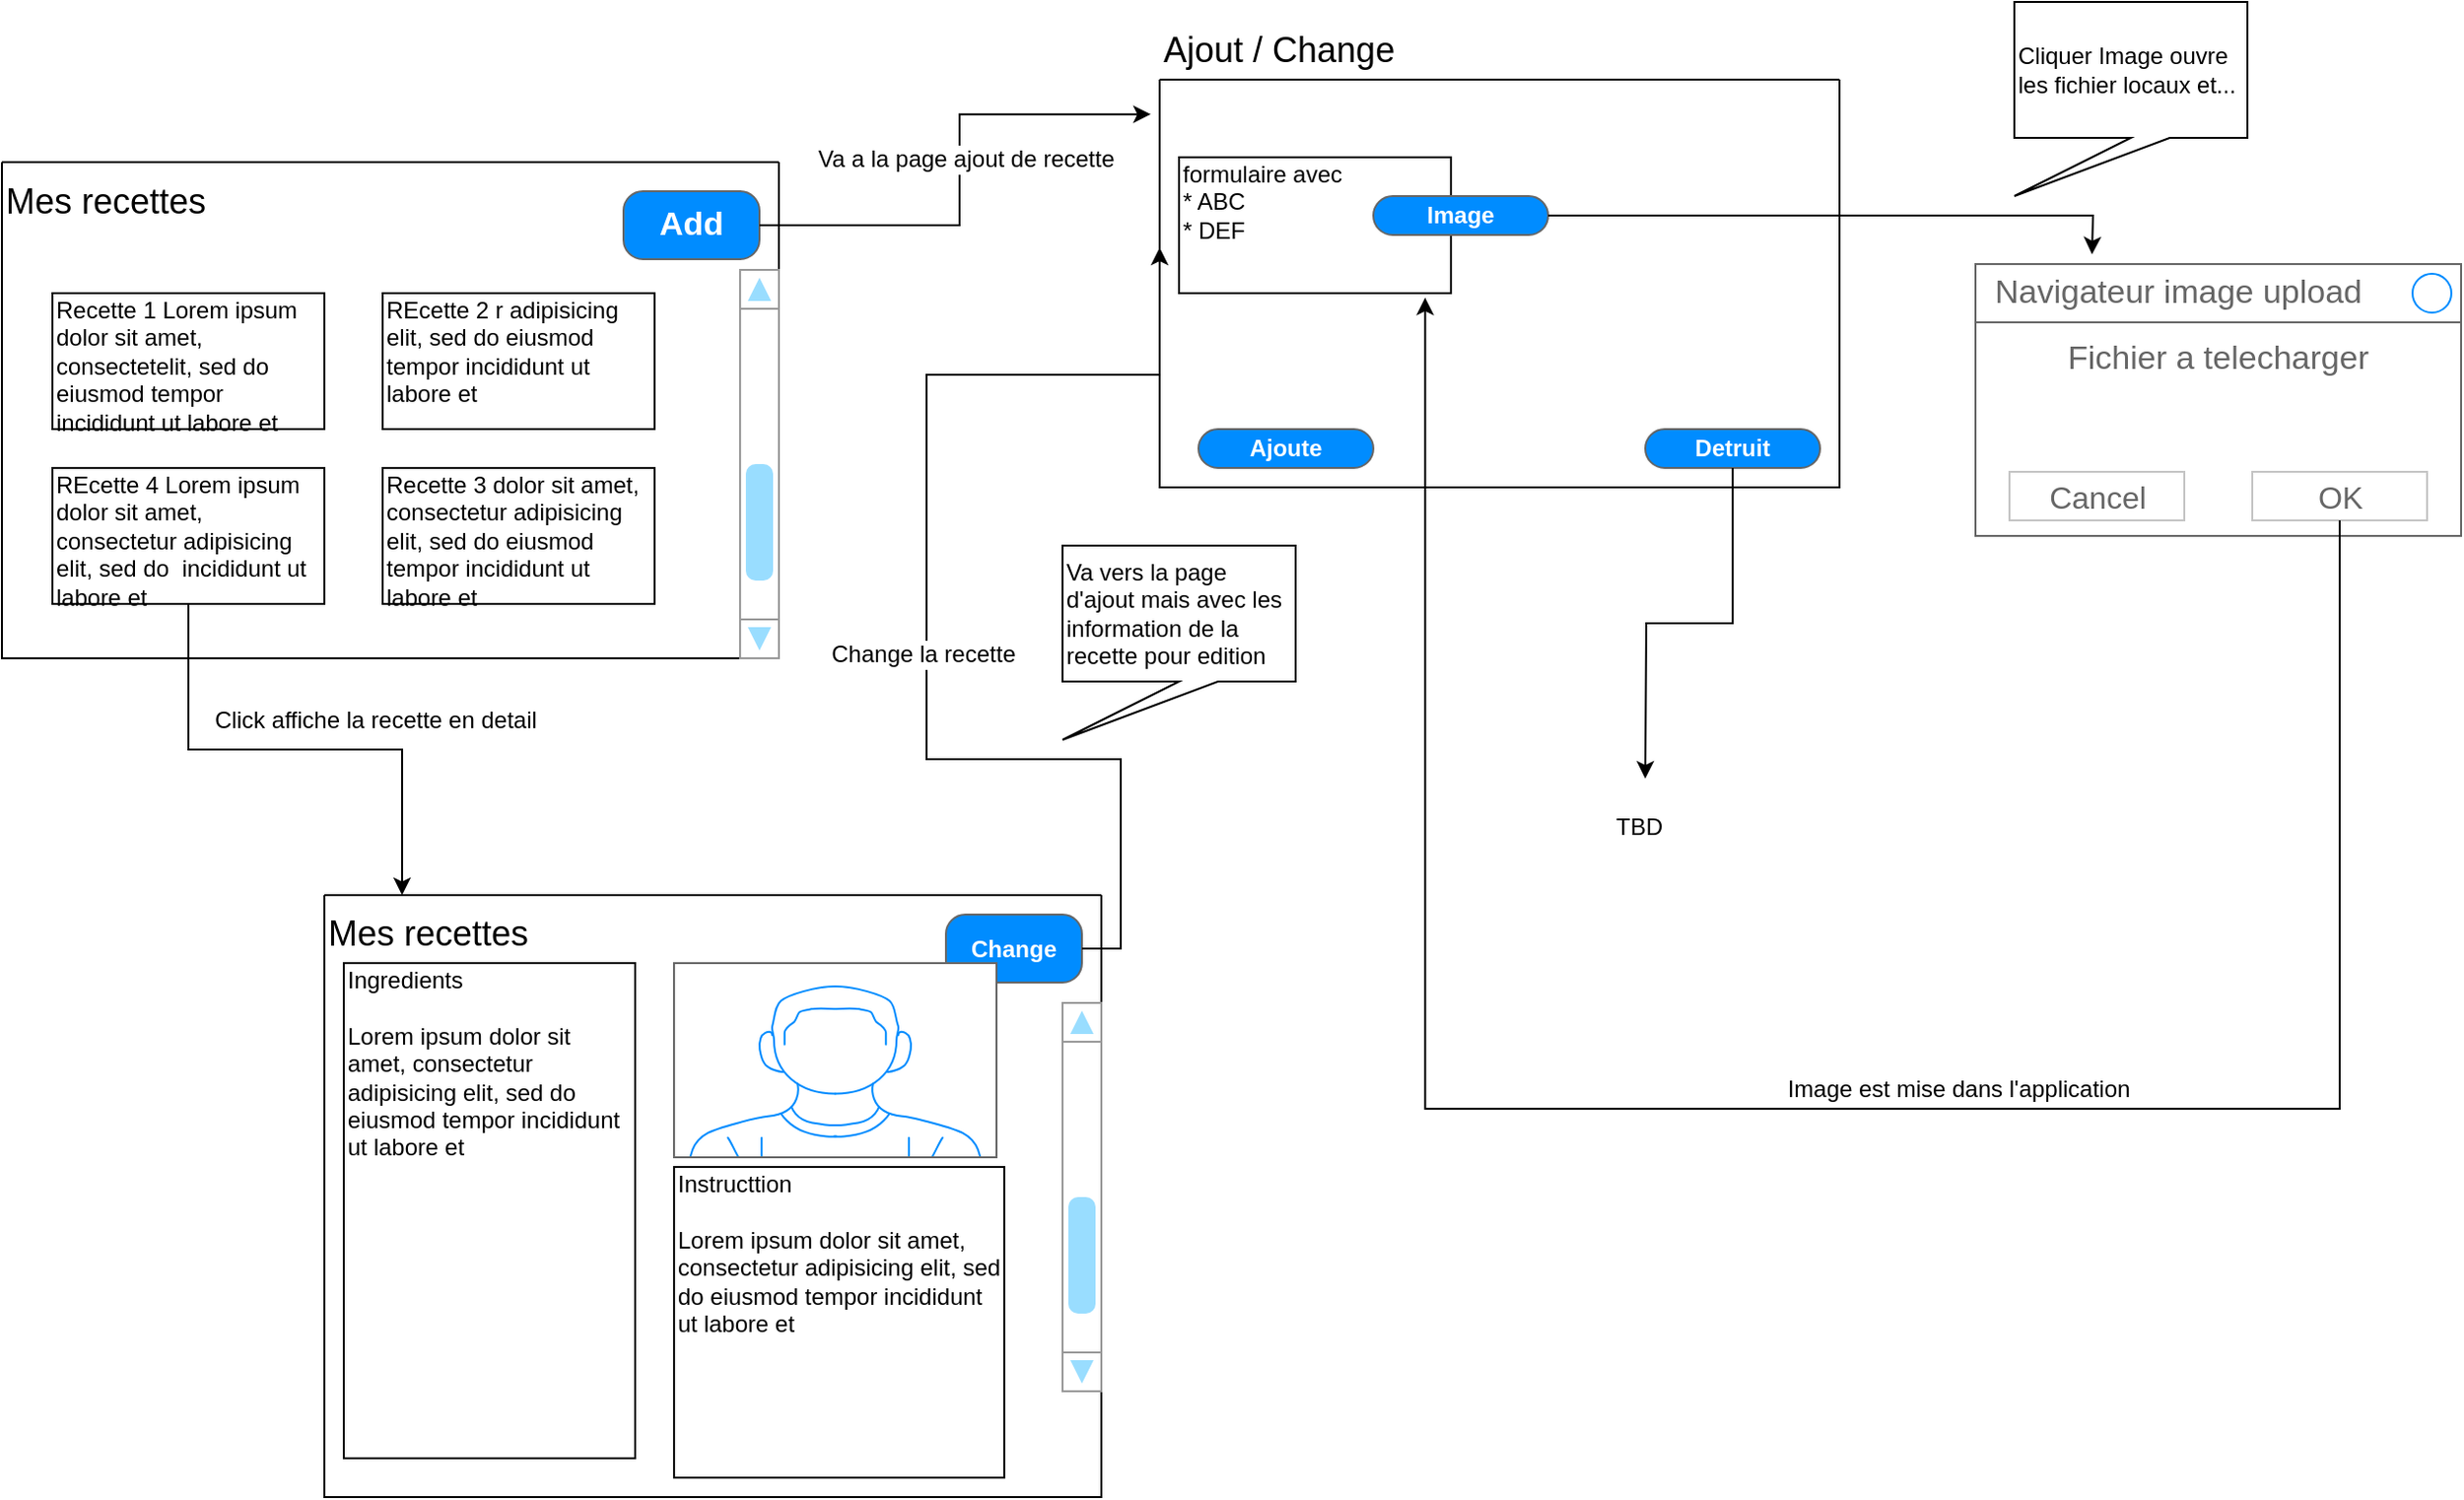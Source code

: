 <mxfile version="15.5.9" type="device"><diagram id="piDafpqhtRUU5qUU-vj8" name="Page-1"><mxGraphModel dx="1612" dy="894" grid="1" gridSize="10" guides="1" tooltips="1" connect="1" arrows="1" fold="1" page="1" pageScale="1" pageWidth="827" pageHeight="1169" math="0" shadow="0"><root><mxCell id="0"/><mxCell id="1" parent="0"/><mxCell id="1sBf1j7WU4CmRLroaIKm-1" value="" style="swimlane;startSize=0;" vertex="1" parent="1"><mxGeometry x="14" y="392.5" width="400" height="255.5" as="geometry"/></mxCell><mxCell id="1sBf1j7WU4CmRLroaIKm-3" value="Mes recettes" style="text;html=1;strokeColor=none;fillColor=none;align=left;verticalAlign=middle;whiteSpace=wrap;rounded=0;fontSize=18;" vertex="1" parent="1sBf1j7WU4CmRLroaIKm-1"><mxGeometry y="5" width="120" height="30" as="geometry"/></mxCell><mxCell id="1sBf1j7WU4CmRLroaIKm-5" value="Add" style="strokeWidth=1;shadow=0;dashed=0;align=center;html=1;shape=mxgraph.mockup.buttons.button;strokeColor=#666666;fontColor=#ffffff;mainText=;buttonStyle=round;fontSize=17;fontStyle=1;fillColor=#008cff;whiteSpace=wrap;" vertex="1" parent="1sBf1j7WU4CmRLroaIKm-1"><mxGeometry x="320" y="15" width="70" height="35" as="geometry"/></mxCell><mxCell id="1sBf1j7WU4CmRLroaIKm-8" value="Recette 1 Lorem ipsum dolor sit amet, consectetelit, sed do eiusmod tempor incididunt ut labore et&amp;nbsp;" style="text;spacingTop=-5;whiteSpace=wrap;html=1;align=left;fontSize=12;fontFamily=Helvetica;fillColor=none;strokeColor=default;" vertex="1" parent="1sBf1j7WU4CmRLroaIKm-1"><mxGeometry x="26" y="67.5" width="140" height="70" as="geometry"/></mxCell><mxCell id="1sBf1j7WU4CmRLroaIKm-7" value="REcette 2 r adipisicing elit, sed do eiusmod tempor incididunt ut labore et&amp;nbsp;" style="text;spacingTop=-5;whiteSpace=wrap;html=1;align=left;fontSize=12;fontFamily=Helvetica;fillColor=none;strokeColor=default;" vertex="1" parent="1sBf1j7WU4CmRLroaIKm-1"><mxGeometry x="196" y="67.5" width="140" height="70" as="geometry"/></mxCell><mxCell id="1sBf1j7WU4CmRLroaIKm-9" value="REcette 4 Lorem ipsum dolor sit amet, consectetur adipisicing elit, sed do&amp;nbsp; incididunt ut labore et&amp;nbsp;" style="text;spacingTop=-5;whiteSpace=wrap;html=1;align=left;fontSize=12;fontFamily=Helvetica;fillColor=none;strokeColor=default;" vertex="1" parent="1sBf1j7WU4CmRLroaIKm-1"><mxGeometry x="26" y="157.5" width="140" height="70" as="geometry"/></mxCell><mxCell id="1sBf1j7WU4CmRLroaIKm-10" value="Recette 3 dolor sit amet, consectetur adipisicing elit, sed do eiusmod tempor incididunt ut labore et&amp;nbsp;" style="text;spacingTop=-5;whiteSpace=wrap;html=1;align=left;fontSize=12;fontFamily=Helvetica;fillColor=none;strokeColor=default;" vertex="1" parent="1sBf1j7WU4CmRLroaIKm-1"><mxGeometry x="196" y="157.5" width="140" height="70" as="geometry"/></mxCell><mxCell id="1sBf1j7WU4CmRLroaIKm-11" value="" style="verticalLabelPosition=bottom;shadow=0;dashed=0;align=center;html=1;verticalAlign=top;strokeWidth=1;shape=mxgraph.mockup.navigation.scrollBar;strokeColor=#999999;barPos=20;fillColor2=#99ddff;strokeColor2=none;direction=north;" vertex="1" parent="1sBf1j7WU4CmRLroaIKm-1"><mxGeometry x="380" y="55.5" width="20" height="200" as="geometry"/></mxCell><mxCell id="1sBf1j7WU4CmRLroaIKm-2" value="" style="swimlane;startSize=0;" vertex="1" parent="1"><mxGeometry x="610" y="350" width="350" height="210" as="geometry"/></mxCell><mxCell id="1sBf1j7WU4CmRLroaIKm-12" value="Ajoute" style="strokeWidth=1;shadow=0;dashed=0;align=center;html=1;shape=mxgraph.mockup.buttons.button;strokeColor=#666666;fontColor=#ffffff;mainText=;buttonStyle=round;fontSize=12;fontStyle=1;fillColor=#008cff;whiteSpace=wrap;" vertex="1" parent="1sBf1j7WU4CmRLroaIKm-2"><mxGeometry x="20" y="180" width="90" height="20" as="geometry"/></mxCell><mxCell id="1sBf1j7WU4CmRLroaIKm-13" value="formulaire avec&lt;br&gt;* ABC&lt;br&gt;* DEF" style="text;spacingTop=-5;whiteSpace=wrap;html=1;align=left;fontSize=12;fontFamily=Helvetica;fillColor=none;strokeColor=default;" vertex="1" parent="1sBf1j7WU4CmRLroaIKm-2"><mxGeometry x="10" y="40" width="140" height="70" as="geometry"/></mxCell><mxCell id="1sBf1j7WU4CmRLroaIKm-45" value="Detruit" style="strokeWidth=1;shadow=0;dashed=0;align=center;html=1;shape=mxgraph.mockup.buttons.button;strokeColor=#666666;fontColor=#ffffff;mainText=;buttonStyle=round;fontSize=12;fontStyle=1;fillColor=#008cff;whiteSpace=wrap;" vertex="1" parent="1sBf1j7WU4CmRLroaIKm-2"><mxGeometry x="250" y="180" width="90" height="20" as="geometry"/></mxCell><mxCell id="1sBf1j7WU4CmRLroaIKm-48" value="Image" style="strokeWidth=1;shadow=0;dashed=0;align=center;html=1;shape=mxgraph.mockup.buttons.button;strokeColor=#666666;fontColor=#ffffff;mainText=;buttonStyle=round;fontSize=12;fontStyle=1;fillColor=#008cff;whiteSpace=wrap;" vertex="1" parent="1sBf1j7WU4CmRLroaIKm-2"><mxGeometry x="110" y="60" width="90" height="20" as="geometry"/></mxCell><mxCell id="1sBf1j7WU4CmRLroaIKm-6" style="edgeStyle=orthogonalEdgeStyle;rounded=0;orthogonalLoop=1;jettySize=auto;html=1;entryX=-0.013;entryY=0.085;entryDx=0;entryDy=0;entryPerimeter=0;" edge="1" parent="1" source="1sBf1j7WU4CmRLroaIKm-5" target="1sBf1j7WU4CmRLroaIKm-2"><mxGeometry relative="1" as="geometry"/></mxCell><mxCell id="1sBf1j7WU4CmRLroaIKm-14" value="Va a la page ajout de recette" style="edgeLabel;html=1;align=center;verticalAlign=middle;resizable=0;points=[];fontSize=12;" vertex="1" connectable="0" parent="1sBf1j7WU4CmRLroaIKm-6"><mxGeometry x="-0.195" y="-2" relative="1" as="geometry"><mxPoint x="1" y="-33" as="offset"/></mxGeometry></mxCell><mxCell id="1sBf1j7WU4CmRLroaIKm-23" value="" style="swimlane;startSize=0;" vertex="1" parent="1"><mxGeometry x="180" y="770" width="400" height="310" as="geometry"/></mxCell><mxCell id="1sBf1j7WU4CmRLroaIKm-24" value="Mes recettes" style="text;html=1;strokeColor=none;fillColor=none;align=left;verticalAlign=middle;whiteSpace=wrap;rounded=0;fontSize=18;" vertex="1" parent="1sBf1j7WU4CmRLroaIKm-23"><mxGeometry y="5" width="120" height="30" as="geometry"/></mxCell><mxCell id="1sBf1j7WU4CmRLroaIKm-26" value="Ingredients&lt;br&gt;&lt;br&gt;Lorem ipsum dolor sit amet, consectetur adipisicing elit, sed do &lt;br&gt;eiusmod tempor incididunt ut labore et&amp;nbsp;" style="text;spacingTop=-5;whiteSpace=wrap;html=1;align=left;fontSize=12;fontFamily=Helvetica;fillColor=none;strokeColor=default;" vertex="1" parent="1sBf1j7WU4CmRLroaIKm-23"><mxGeometry x="10" y="35" width="150" height="255" as="geometry"/></mxCell><mxCell id="1sBf1j7WU4CmRLroaIKm-28" value="Instructtion&lt;br&gt;&lt;br&gt;Lorem ipsum dolor sit amet, consectetur adipisicing elit, sed &lt;br&gt;do eiusmod tempor incididunt ut labore et&amp;nbsp;" style="text;spacingTop=-5;whiteSpace=wrap;html=1;align=left;fontSize=12;fontFamily=Helvetica;fillColor=none;strokeColor=default;" vertex="1" parent="1sBf1j7WU4CmRLroaIKm-23"><mxGeometry x="180" y="140" width="170" height="160" as="geometry"/></mxCell><mxCell id="1sBf1j7WU4CmRLroaIKm-30" value="" style="verticalLabelPosition=bottom;shadow=0;dashed=0;align=center;html=1;verticalAlign=top;strokeWidth=1;shape=mxgraph.mockup.navigation.scrollBar;strokeColor=#999999;barPos=20;fillColor2=#99ddff;strokeColor2=none;direction=north;" vertex="1" parent="1sBf1j7WU4CmRLroaIKm-23"><mxGeometry x="380" y="55.5" width="20" height="200" as="geometry"/></mxCell><mxCell id="1sBf1j7WU4CmRLroaIKm-36" value="Change" style="strokeWidth=1;shadow=0;dashed=0;align=center;html=1;shape=mxgraph.mockup.buttons.button;strokeColor=#666666;fontColor=#ffffff;mainText=;buttonStyle=round;fontSize=12;fontStyle=1;fillColor=#008cff;whiteSpace=wrap;" vertex="1" parent="1sBf1j7WU4CmRLroaIKm-23"><mxGeometry x="320" y="10" width="70" height="35" as="geometry"/></mxCell><mxCell id="1sBf1j7WU4CmRLroaIKm-61" value="" style="verticalLabelPosition=bottom;shadow=0;dashed=0;align=center;html=1;verticalAlign=top;strokeWidth=1;shape=mxgraph.mockup.containers.userMale;strokeColor=#666666;strokeColor2=#008cff;fontSize=12;" vertex="1" parent="1sBf1j7WU4CmRLroaIKm-23"><mxGeometry x="180" y="35" width="166" height="100" as="geometry"/></mxCell><mxCell id="1sBf1j7WU4CmRLroaIKm-33" style="edgeStyle=orthogonalEdgeStyle;rounded=0;orthogonalLoop=1;jettySize=auto;html=1;entryX=0.1;entryY=0;entryDx=0;entryDy=0;entryPerimeter=0;fontSize=12;" edge="1" parent="1" source="1sBf1j7WU4CmRLroaIKm-9" target="1sBf1j7WU4CmRLroaIKm-23"><mxGeometry relative="1" as="geometry"/></mxCell><mxCell id="1sBf1j7WU4CmRLroaIKm-34" value="Click affiche la recette en detail" style="edgeLabel;html=1;align=center;verticalAlign=middle;resizable=0;points=[];fontSize=12;" vertex="1" connectable="0" parent="1sBf1j7WU4CmRLroaIKm-33"><mxGeometry x="0.151" y="-1" relative="1" as="geometry"><mxPoint x="21" y="-16" as="offset"/></mxGeometry></mxCell><mxCell id="1sBf1j7WU4CmRLroaIKm-37" style="edgeStyle=orthogonalEdgeStyle;rounded=0;orthogonalLoop=1;jettySize=auto;html=1;entryX=0;entryY=0.412;entryDx=0;entryDy=0;entryPerimeter=0;fontSize=12;" edge="1" parent="1" source="1sBf1j7WU4CmRLroaIKm-36" target="1sBf1j7WU4CmRLroaIKm-2"><mxGeometry relative="1" as="geometry"><Array as="points"><mxPoint x="590" y="798"/><mxPoint x="590" y="700"/><mxPoint x="490" y="700"/><mxPoint x="490" y="502"/></Array></mxGeometry></mxCell><mxCell id="1sBf1j7WU4CmRLroaIKm-38" value="Change la recette" style="edgeLabel;html=1;align=center;verticalAlign=middle;resizable=0;points=[];fontSize=12;" vertex="1" connectable="0" parent="1sBf1j7WU4CmRLroaIKm-37"><mxGeometry x="-0.224" y="-1" relative="1" as="geometry"><mxPoint x="-3" y="-39" as="offset"/></mxGeometry></mxCell><mxCell id="1sBf1j7WU4CmRLroaIKm-41" value="Va vers la page d'ajout mais avec les information de la recette pour edition" style="shape=callout;whiteSpace=wrap;html=1;perimeter=calloutPerimeter;fontSize=12;strokeColor=default;align=left;position2=0;" vertex="1" parent="1"><mxGeometry x="560" y="590" width="120" height="100" as="geometry"/></mxCell><mxCell id="1sBf1j7WU4CmRLroaIKm-43" value="Ajout / Change" style="text;html=1;strokeColor=none;fillColor=none;align=left;verticalAlign=middle;whiteSpace=wrap;rounded=0;fontSize=18;" vertex="1" parent="1"><mxGeometry x="610" y="320" width="160" height="30" as="geometry"/></mxCell><mxCell id="1sBf1j7WU4CmRLroaIKm-46" style="edgeStyle=orthogonalEdgeStyle;rounded=0;orthogonalLoop=1;jettySize=auto;html=1;fontSize=12;" edge="1" parent="1" source="1sBf1j7WU4CmRLroaIKm-45"><mxGeometry relative="1" as="geometry"><mxPoint x="860" y="710" as="targetPoint"/></mxGeometry></mxCell><mxCell id="1sBf1j7WU4CmRLroaIKm-47" value="TBD" style="text;html=1;strokeColor=none;fillColor=none;align=center;verticalAlign=middle;whiteSpace=wrap;rounded=0;fontSize=12;" vertex="1" parent="1"><mxGeometry x="827" y="720" width="60" height="30" as="geometry"/></mxCell><mxCell id="1sBf1j7WU4CmRLroaIKm-49" style="edgeStyle=orthogonalEdgeStyle;rounded=0;orthogonalLoop=1;jettySize=auto;html=1;fontSize=12;" edge="1" parent="1" source="1sBf1j7WU4CmRLroaIKm-48"><mxGeometry relative="1" as="geometry"><mxPoint x="1090" y="440" as="targetPoint"/></mxGeometry></mxCell><mxCell id="1sBf1j7WU4CmRLroaIKm-50" value="Fichier a telecharger" style="strokeWidth=1;shadow=0;dashed=0;align=center;html=1;shape=mxgraph.mockup.containers.rrect;rSize=0;strokeColor=#666666;fontColor=#666666;fontSize=17;verticalAlign=top;whiteSpace=wrap;fillColor=#ffffff;spacingTop=32;" vertex="1" parent="1"><mxGeometry x="1030" y="445" width="250" height="140" as="geometry"/></mxCell><mxCell id="1sBf1j7WU4CmRLroaIKm-51" value="Navigateur image upload" style="strokeWidth=1;shadow=0;dashed=0;align=center;html=1;shape=mxgraph.mockup.containers.rrect;rSize=0;fontSize=17;fontColor=#666666;strokeColor=#666666;align=left;spacingLeft=8;fillColor=none;resizeWidth=1;" vertex="1" parent="1sBf1j7WU4CmRLroaIKm-50"><mxGeometry width="250" height="30" relative="1" as="geometry"/></mxCell><mxCell id="1sBf1j7WU4CmRLroaIKm-52" value="" style="shape=ellipse;strokeColor=#008cff;resizable=0;fillColor=none;html=1;fontSize=12;align=left;" vertex="1" parent="1sBf1j7WU4CmRLroaIKm-51"><mxGeometry x="1" y="0.5" width="20" height="20" relative="1" as="geometry"><mxPoint x="-25" y="-10" as="offset"/></mxGeometry></mxCell><mxCell id="1sBf1j7WU4CmRLroaIKm-53" value="Cancel" style="strokeWidth=1;shadow=0;dashed=0;align=center;html=1;shape=mxgraph.mockup.containers.rrect;rSize=0;fontSize=16;fontColor=#666666;strokeColor=#c4c4c4;whiteSpace=wrap;fillColor=none;" vertex="1" parent="1sBf1j7WU4CmRLroaIKm-50"><mxGeometry x="0.25" y="1" width="90" height="25" relative="1" as="geometry"><mxPoint x="-45" y="-33" as="offset"/></mxGeometry></mxCell><mxCell id="1sBf1j7WU4CmRLroaIKm-54" value="OK" style="strokeWidth=1;shadow=0;dashed=0;align=center;html=1;shape=mxgraph.mockup.containers.rrect;rSize=0;fontSize=16;fontColor=#666666;strokeColor=#c4c4c4;whiteSpace=wrap;fillColor=none;" vertex="1" parent="1sBf1j7WU4CmRLroaIKm-50"><mxGeometry x="0.75" y="1" width="90" height="25" relative="1" as="geometry"><mxPoint x="-45" y="-33" as="offset"/></mxGeometry></mxCell><mxCell id="1sBf1j7WU4CmRLroaIKm-63" style="edgeStyle=orthogonalEdgeStyle;rounded=0;orthogonalLoop=1;jettySize=auto;html=1;entryX=0.905;entryY=1.033;entryDx=0;entryDy=0;entryPerimeter=0;fontSize=12;" edge="1" parent="1sBf1j7WU4CmRLroaIKm-50" source="1sBf1j7WU4CmRLroaIKm-54" target="1sBf1j7WU4CmRLroaIKm-13"><mxGeometry relative="1" as="geometry"><Array as="points"><mxPoint x="188" y="435"/><mxPoint x="-283" y="435"/></Array></mxGeometry></mxCell><mxCell id="1sBf1j7WU4CmRLroaIKm-64" value="Image est mise dans l'application" style="edgeLabel;html=1;align=center;verticalAlign=middle;resizable=0;points=[];fontSize=12;" vertex="1" connectable="0" parent="1sBf1j7WU4CmRLroaIKm-63"><mxGeometry x="-0.235" y="3" relative="1" as="geometry"><mxPoint x="-44" y="-13" as="offset"/></mxGeometry></mxCell><mxCell id="1sBf1j7WU4CmRLroaIKm-62" value="Cliquer Image ouvre les fichier locaux et..." style="shape=callout;whiteSpace=wrap;html=1;perimeter=calloutPerimeter;fontSize=12;strokeColor=default;align=left;position2=0;" vertex="1" parent="1"><mxGeometry x="1050" y="310" width="120" height="100" as="geometry"/></mxCell></root></mxGraphModel></diagram></mxfile>